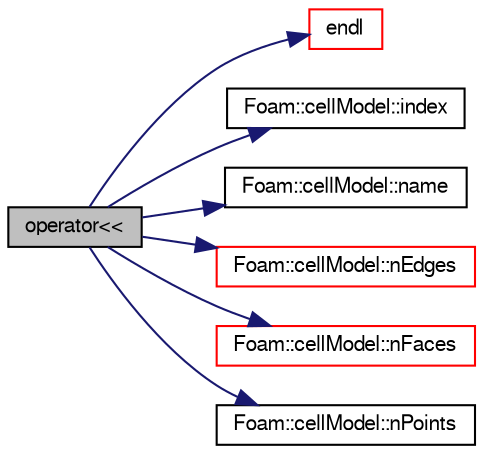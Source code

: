 digraph "operator&lt;&lt;"
{
  bgcolor="transparent";
  edge [fontname="FreeSans",fontsize="10",labelfontname="FreeSans",labelfontsize="10"];
  node [fontname="FreeSans",fontsize="10",shape=record];
  rankdir="LR";
  Node111590 [label="operator\<\<",height=0.2,width=0.4,color="black", fillcolor="grey75", style="filled", fontcolor="black"];
  Node111590 -> Node111591 [color="midnightblue",fontsize="10",style="solid",fontname="FreeSans"];
  Node111591 [label="endl",height=0.2,width=0.4,color="red",URL="$a21124.html#a2db8fe02a0d3909e9351bb4275b23ce4",tooltip="Add newline and flush stream. "];
  Node111590 -> Node111593 [color="midnightblue",fontsize="10",style="solid",fontname="FreeSans"];
  Node111593 [label="Foam::cellModel::index",height=0.2,width=0.4,color="black",URL="$a27198.html#a4a438520bb14406481732edc13c119c7",tooltip="Return index of model in the model list. "];
  Node111590 -> Node111594 [color="midnightblue",fontsize="10",style="solid",fontname="FreeSans"];
  Node111594 [label="Foam::cellModel::name",height=0.2,width=0.4,color="black",URL="$a27198.html#a51ae053ef677d6c2d35ce01b46089706",tooltip="Return model name. "];
  Node111590 -> Node111595 [color="midnightblue",fontsize="10",style="solid",fontname="FreeSans"];
  Node111595 [label="Foam::cellModel::nEdges",height=0.2,width=0.4,color="red",URL="$a27198.html#a086513bcff1a3f1684e1a3879dd90deb",tooltip="Return number of edges. "];
  Node111590 -> Node111597 [color="midnightblue",fontsize="10",style="solid",fontname="FreeSans"];
  Node111597 [label="Foam::cellModel::nFaces",height=0.2,width=0.4,color="red",URL="$a27198.html#abe602c985a3c9ffa67176e969e77ca6f",tooltip="Return number of faces. "];
  Node111590 -> Node111598 [color="midnightblue",fontsize="10",style="solid",fontname="FreeSans"];
  Node111598 [label="Foam::cellModel::nPoints",height=0.2,width=0.4,color="black",URL="$a27198.html#a1c886a784a597459dbf2d9470798e9dd",tooltip="Return number of points. "];
}
